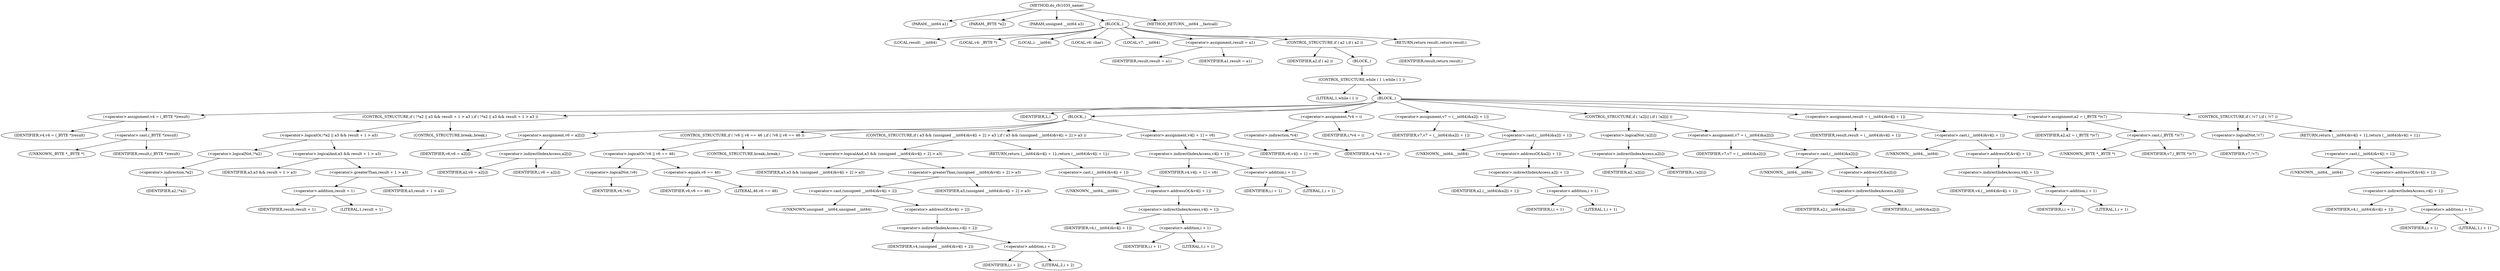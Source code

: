 digraph do_rfc1035_name {  
"1000106" [label = "(METHOD,do_rfc1035_name)" ]
"1000107" [label = "(PARAM,__int64 a1)" ]
"1000108" [label = "(PARAM,_BYTE *a2)" ]
"1000109" [label = "(PARAM,unsigned __int64 a3)" ]
"1000110" [label = "(BLOCK,,)" ]
"1000111" [label = "(LOCAL,result: __int64)" ]
"1000112" [label = "(LOCAL,v4: _BYTE *)" ]
"1000113" [label = "(LOCAL,i: __int64)" ]
"1000114" [label = "(LOCAL,v6: char)" ]
"1000115" [label = "(LOCAL,v7: __int64)" ]
"1000116" [label = "(<operator>.assignment,result = a1)" ]
"1000117" [label = "(IDENTIFIER,result,result = a1)" ]
"1000118" [label = "(IDENTIFIER,a1,result = a1)" ]
"1000119" [label = "(CONTROL_STRUCTURE,if ( a2 ),if ( a2 ))" ]
"1000120" [label = "(IDENTIFIER,a2,if ( a2 ))" ]
"1000121" [label = "(BLOCK,,)" ]
"1000122" [label = "(CONTROL_STRUCTURE,while ( 1 ),while ( 1 ))" ]
"1000123" [label = "(LITERAL,1,while ( 1 ))" ]
"1000124" [label = "(BLOCK,,)" ]
"1000125" [label = "(<operator>.assignment,v4 = (_BYTE *)result)" ]
"1000126" [label = "(IDENTIFIER,v4,v4 = (_BYTE *)result)" ]
"1000127" [label = "(<operator>.cast,(_BYTE *)result)" ]
"1000128" [label = "(UNKNOWN,_BYTE *,_BYTE *)" ]
"1000129" [label = "(IDENTIFIER,result,(_BYTE *)result)" ]
"1000130" [label = "(CONTROL_STRUCTURE,if ( !*a2 || a3 && result + 1 > a3 ),if ( !*a2 || a3 && result + 1 > a3 ))" ]
"1000131" [label = "(<operator>.logicalOr,!*a2 || a3 && result + 1 > a3)" ]
"1000132" [label = "(<operator>.logicalNot,!*a2)" ]
"1000133" [label = "(<operator>.indirection,*a2)" ]
"1000134" [label = "(IDENTIFIER,a2,!*a2)" ]
"1000135" [label = "(<operator>.logicalAnd,a3 && result + 1 > a3)" ]
"1000136" [label = "(IDENTIFIER,a3,a3 && result + 1 > a3)" ]
"1000137" [label = "(<operator>.greaterThan,result + 1 > a3)" ]
"1000138" [label = "(<operator>.addition,result + 1)" ]
"1000139" [label = "(IDENTIFIER,result,result + 1)" ]
"1000140" [label = "(LITERAL,1,result + 1)" ]
"1000141" [label = "(IDENTIFIER,a3,result + 1 > a3)" ]
"1000142" [label = "(CONTROL_STRUCTURE,break;,break;)" ]
"1000143" [label = "(IDENTIFIER,L,)" ]
"1000144" [label = "(BLOCK,,)" ]
"1000145" [label = "(<operator>.assignment,v6 = a2[i])" ]
"1000146" [label = "(IDENTIFIER,v6,v6 = a2[i])" ]
"1000147" [label = "(<operator>.indirectIndexAccess,a2[i])" ]
"1000148" [label = "(IDENTIFIER,a2,v6 = a2[i])" ]
"1000149" [label = "(IDENTIFIER,i,v6 = a2[i])" ]
"1000150" [label = "(CONTROL_STRUCTURE,if ( !v6 || v6 == 46 ),if ( !v6 || v6 == 46 ))" ]
"1000151" [label = "(<operator>.logicalOr,!v6 || v6 == 46)" ]
"1000152" [label = "(<operator>.logicalNot,!v6)" ]
"1000153" [label = "(IDENTIFIER,v6,!v6)" ]
"1000154" [label = "(<operator>.equals,v6 == 46)" ]
"1000155" [label = "(IDENTIFIER,v6,v6 == 46)" ]
"1000156" [label = "(LITERAL,46,v6 == 46)" ]
"1000157" [label = "(CONTROL_STRUCTURE,break;,break;)" ]
"1000158" [label = "(CONTROL_STRUCTURE,if ( a3 && (unsigned __int64)&v4[i + 2] > a3 ),if ( a3 && (unsigned __int64)&v4[i + 2] > a3 ))" ]
"1000159" [label = "(<operator>.logicalAnd,a3 && (unsigned __int64)&v4[i + 2] > a3)" ]
"1000160" [label = "(IDENTIFIER,a3,a3 && (unsigned __int64)&v4[i + 2] > a3)" ]
"1000161" [label = "(<operator>.greaterThan,(unsigned __int64)&v4[i + 2] > a3)" ]
"1000162" [label = "(<operator>.cast,(unsigned __int64)&v4[i + 2])" ]
"1000163" [label = "(UNKNOWN,unsigned __int64,unsigned __int64)" ]
"1000164" [label = "(<operator>.addressOf,&v4[i + 2])" ]
"1000165" [label = "(<operator>.indirectIndexAccess,v4[i + 2])" ]
"1000166" [label = "(IDENTIFIER,v4,(unsigned __int64)&v4[i + 2])" ]
"1000167" [label = "(<operator>.addition,i + 2)" ]
"1000168" [label = "(IDENTIFIER,i,i + 2)" ]
"1000169" [label = "(LITERAL,2,i + 2)" ]
"1000170" [label = "(IDENTIFIER,a3,(unsigned __int64)&v4[i + 2] > a3)" ]
"1000171" [label = "(RETURN,return (__int64)&v4[i + 1];,return (__int64)&v4[i + 1];)" ]
"1000172" [label = "(<operator>.cast,(__int64)&v4[i + 1])" ]
"1000173" [label = "(UNKNOWN,__int64,__int64)" ]
"1000174" [label = "(<operator>.addressOf,&v4[i + 1])" ]
"1000175" [label = "(<operator>.indirectIndexAccess,v4[i + 1])" ]
"1000176" [label = "(IDENTIFIER,v4,(__int64)&v4[i + 1])" ]
"1000177" [label = "(<operator>.addition,i + 1)" ]
"1000178" [label = "(IDENTIFIER,i,i + 1)" ]
"1000179" [label = "(LITERAL,1,i + 1)" ]
"1000180" [label = "(<operator>.assignment,v4[i + 1] = v6)" ]
"1000181" [label = "(<operator>.indirectIndexAccess,v4[i + 1])" ]
"1000182" [label = "(IDENTIFIER,v4,v4[i + 1] = v6)" ]
"1000183" [label = "(<operator>.addition,i + 1)" ]
"1000184" [label = "(IDENTIFIER,i,i + 1)" ]
"1000185" [label = "(LITERAL,1,i + 1)" ]
"1000186" [label = "(IDENTIFIER,v6,v4[i + 1] = v6)" ]
"1000187" [label = "(<operator>.assignment,*v4 = i)" ]
"1000188" [label = "(<operator>.indirection,*v4)" ]
"1000189" [label = "(IDENTIFIER,v4,*v4 = i)" ]
"1000190" [label = "(IDENTIFIER,i,*v4 = i)" ]
"1000191" [label = "(<operator>.assignment,v7 = (__int64)&a2[i + 1])" ]
"1000192" [label = "(IDENTIFIER,v7,v7 = (__int64)&a2[i + 1])" ]
"1000193" [label = "(<operator>.cast,(__int64)&a2[i + 1])" ]
"1000194" [label = "(UNKNOWN,__int64,__int64)" ]
"1000195" [label = "(<operator>.addressOf,&a2[i + 1])" ]
"1000196" [label = "(<operator>.indirectIndexAccess,a2[i + 1])" ]
"1000197" [label = "(IDENTIFIER,a2,(__int64)&a2[i + 1])" ]
"1000198" [label = "(<operator>.addition,i + 1)" ]
"1000199" [label = "(IDENTIFIER,i,i + 1)" ]
"1000200" [label = "(LITERAL,1,i + 1)" ]
"1000201" [label = "(CONTROL_STRUCTURE,if ( !a2[i] ),if ( !a2[i] ))" ]
"1000202" [label = "(<operator>.logicalNot,!a2[i])" ]
"1000203" [label = "(<operator>.indirectIndexAccess,a2[i])" ]
"1000204" [label = "(IDENTIFIER,a2,!a2[i])" ]
"1000205" [label = "(IDENTIFIER,i,!a2[i])" ]
"1000206" [label = "(<operator>.assignment,v7 = (__int64)&a2[i])" ]
"1000207" [label = "(IDENTIFIER,v7,v7 = (__int64)&a2[i])" ]
"1000208" [label = "(<operator>.cast,(__int64)&a2[i])" ]
"1000209" [label = "(UNKNOWN,__int64,__int64)" ]
"1000210" [label = "(<operator>.addressOf,&a2[i])" ]
"1000211" [label = "(<operator>.indirectIndexAccess,a2[i])" ]
"1000212" [label = "(IDENTIFIER,a2,(__int64)&a2[i])" ]
"1000213" [label = "(IDENTIFIER,i,(__int64)&a2[i])" ]
"1000214" [label = "(<operator>.assignment,result = (__int64)&v4[i + 1])" ]
"1000215" [label = "(IDENTIFIER,result,result = (__int64)&v4[i + 1])" ]
"1000216" [label = "(<operator>.cast,(__int64)&v4[i + 1])" ]
"1000217" [label = "(UNKNOWN,__int64,__int64)" ]
"1000218" [label = "(<operator>.addressOf,&v4[i + 1])" ]
"1000219" [label = "(<operator>.indirectIndexAccess,v4[i + 1])" ]
"1000220" [label = "(IDENTIFIER,v4,(__int64)&v4[i + 1])" ]
"1000221" [label = "(<operator>.addition,i + 1)" ]
"1000222" [label = "(IDENTIFIER,i,i + 1)" ]
"1000223" [label = "(LITERAL,1,i + 1)" ]
"1000224" [label = "(<operator>.assignment,a2 = (_BYTE *)v7)" ]
"1000225" [label = "(IDENTIFIER,a2,a2 = (_BYTE *)v7)" ]
"1000226" [label = "(<operator>.cast,(_BYTE *)v7)" ]
"1000227" [label = "(UNKNOWN,_BYTE *,_BYTE *)" ]
"1000228" [label = "(IDENTIFIER,v7,(_BYTE *)v7)" ]
"1000229" [label = "(CONTROL_STRUCTURE,if ( !v7 ),if ( !v7 ))" ]
"1000230" [label = "(<operator>.logicalNot,!v7)" ]
"1000231" [label = "(IDENTIFIER,v7,!v7)" ]
"1000232" [label = "(RETURN,return (__int64)&v4[i + 1];,return (__int64)&v4[i + 1];)" ]
"1000233" [label = "(<operator>.cast,(__int64)&v4[i + 1])" ]
"1000234" [label = "(UNKNOWN,__int64,__int64)" ]
"1000235" [label = "(<operator>.addressOf,&v4[i + 1])" ]
"1000236" [label = "(<operator>.indirectIndexAccess,v4[i + 1])" ]
"1000237" [label = "(IDENTIFIER,v4,(__int64)&v4[i + 1])" ]
"1000238" [label = "(<operator>.addition,i + 1)" ]
"1000239" [label = "(IDENTIFIER,i,i + 1)" ]
"1000240" [label = "(LITERAL,1,i + 1)" ]
"1000241" [label = "(RETURN,return result;,return result;)" ]
"1000242" [label = "(IDENTIFIER,result,return result;)" ]
"1000243" [label = "(METHOD_RETURN,__int64 __fastcall)" ]
  "1000106" -> "1000107" 
  "1000106" -> "1000108" 
  "1000106" -> "1000109" 
  "1000106" -> "1000110" 
  "1000106" -> "1000243" 
  "1000110" -> "1000111" 
  "1000110" -> "1000112" 
  "1000110" -> "1000113" 
  "1000110" -> "1000114" 
  "1000110" -> "1000115" 
  "1000110" -> "1000116" 
  "1000110" -> "1000119" 
  "1000110" -> "1000241" 
  "1000116" -> "1000117" 
  "1000116" -> "1000118" 
  "1000119" -> "1000120" 
  "1000119" -> "1000121" 
  "1000121" -> "1000122" 
  "1000122" -> "1000123" 
  "1000122" -> "1000124" 
  "1000124" -> "1000125" 
  "1000124" -> "1000130" 
  "1000124" -> "1000143" 
  "1000124" -> "1000144" 
  "1000124" -> "1000187" 
  "1000124" -> "1000191" 
  "1000124" -> "1000201" 
  "1000124" -> "1000214" 
  "1000124" -> "1000224" 
  "1000124" -> "1000229" 
  "1000125" -> "1000126" 
  "1000125" -> "1000127" 
  "1000127" -> "1000128" 
  "1000127" -> "1000129" 
  "1000130" -> "1000131" 
  "1000130" -> "1000142" 
  "1000131" -> "1000132" 
  "1000131" -> "1000135" 
  "1000132" -> "1000133" 
  "1000133" -> "1000134" 
  "1000135" -> "1000136" 
  "1000135" -> "1000137" 
  "1000137" -> "1000138" 
  "1000137" -> "1000141" 
  "1000138" -> "1000139" 
  "1000138" -> "1000140" 
  "1000144" -> "1000145" 
  "1000144" -> "1000150" 
  "1000144" -> "1000158" 
  "1000144" -> "1000180" 
  "1000145" -> "1000146" 
  "1000145" -> "1000147" 
  "1000147" -> "1000148" 
  "1000147" -> "1000149" 
  "1000150" -> "1000151" 
  "1000150" -> "1000157" 
  "1000151" -> "1000152" 
  "1000151" -> "1000154" 
  "1000152" -> "1000153" 
  "1000154" -> "1000155" 
  "1000154" -> "1000156" 
  "1000158" -> "1000159" 
  "1000158" -> "1000171" 
  "1000159" -> "1000160" 
  "1000159" -> "1000161" 
  "1000161" -> "1000162" 
  "1000161" -> "1000170" 
  "1000162" -> "1000163" 
  "1000162" -> "1000164" 
  "1000164" -> "1000165" 
  "1000165" -> "1000166" 
  "1000165" -> "1000167" 
  "1000167" -> "1000168" 
  "1000167" -> "1000169" 
  "1000171" -> "1000172" 
  "1000172" -> "1000173" 
  "1000172" -> "1000174" 
  "1000174" -> "1000175" 
  "1000175" -> "1000176" 
  "1000175" -> "1000177" 
  "1000177" -> "1000178" 
  "1000177" -> "1000179" 
  "1000180" -> "1000181" 
  "1000180" -> "1000186" 
  "1000181" -> "1000182" 
  "1000181" -> "1000183" 
  "1000183" -> "1000184" 
  "1000183" -> "1000185" 
  "1000187" -> "1000188" 
  "1000187" -> "1000190" 
  "1000188" -> "1000189" 
  "1000191" -> "1000192" 
  "1000191" -> "1000193" 
  "1000193" -> "1000194" 
  "1000193" -> "1000195" 
  "1000195" -> "1000196" 
  "1000196" -> "1000197" 
  "1000196" -> "1000198" 
  "1000198" -> "1000199" 
  "1000198" -> "1000200" 
  "1000201" -> "1000202" 
  "1000201" -> "1000206" 
  "1000202" -> "1000203" 
  "1000203" -> "1000204" 
  "1000203" -> "1000205" 
  "1000206" -> "1000207" 
  "1000206" -> "1000208" 
  "1000208" -> "1000209" 
  "1000208" -> "1000210" 
  "1000210" -> "1000211" 
  "1000211" -> "1000212" 
  "1000211" -> "1000213" 
  "1000214" -> "1000215" 
  "1000214" -> "1000216" 
  "1000216" -> "1000217" 
  "1000216" -> "1000218" 
  "1000218" -> "1000219" 
  "1000219" -> "1000220" 
  "1000219" -> "1000221" 
  "1000221" -> "1000222" 
  "1000221" -> "1000223" 
  "1000224" -> "1000225" 
  "1000224" -> "1000226" 
  "1000226" -> "1000227" 
  "1000226" -> "1000228" 
  "1000229" -> "1000230" 
  "1000229" -> "1000232" 
  "1000230" -> "1000231" 
  "1000232" -> "1000233" 
  "1000233" -> "1000234" 
  "1000233" -> "1000235" 
  "1000235" -> "1000236" 
  "1000236" -> "1000237" 
  "1000236" -> "1000238" 
  "1000238" -> "1000239" 
  "1000238" -> "1000240" 
  "1000241" -> "1000242" 
}
